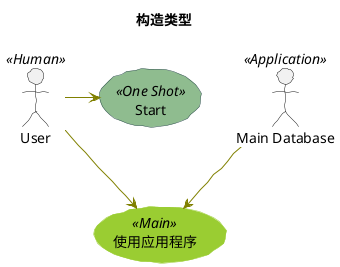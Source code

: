 @startuml
title 构造类型
'构造类型  用 << 和 >> 来定义角色或者用例的构造类型。

skinparam handwritten true
skinparam usecase {
    BackgroundColor DarkSeaGreen
    BorderColor DarkSlateGray
    BackgroundColor<< Main >> YellowGreen
    BorderColor<< Main >> YellowGreen
    ArrowColor Olive
    ActorBorderColor black
    ActorFontName Courier
    ActorBackgroundColor << Human >> Gold
}

User << Human >>
:Main Database: as MySql << Application >>
(Start) <<One Shot>>
(使用应用程序) as (Use) << Main >>

User -> (Start)
User --> (Use)
MySql --> (Use)

@enduml
